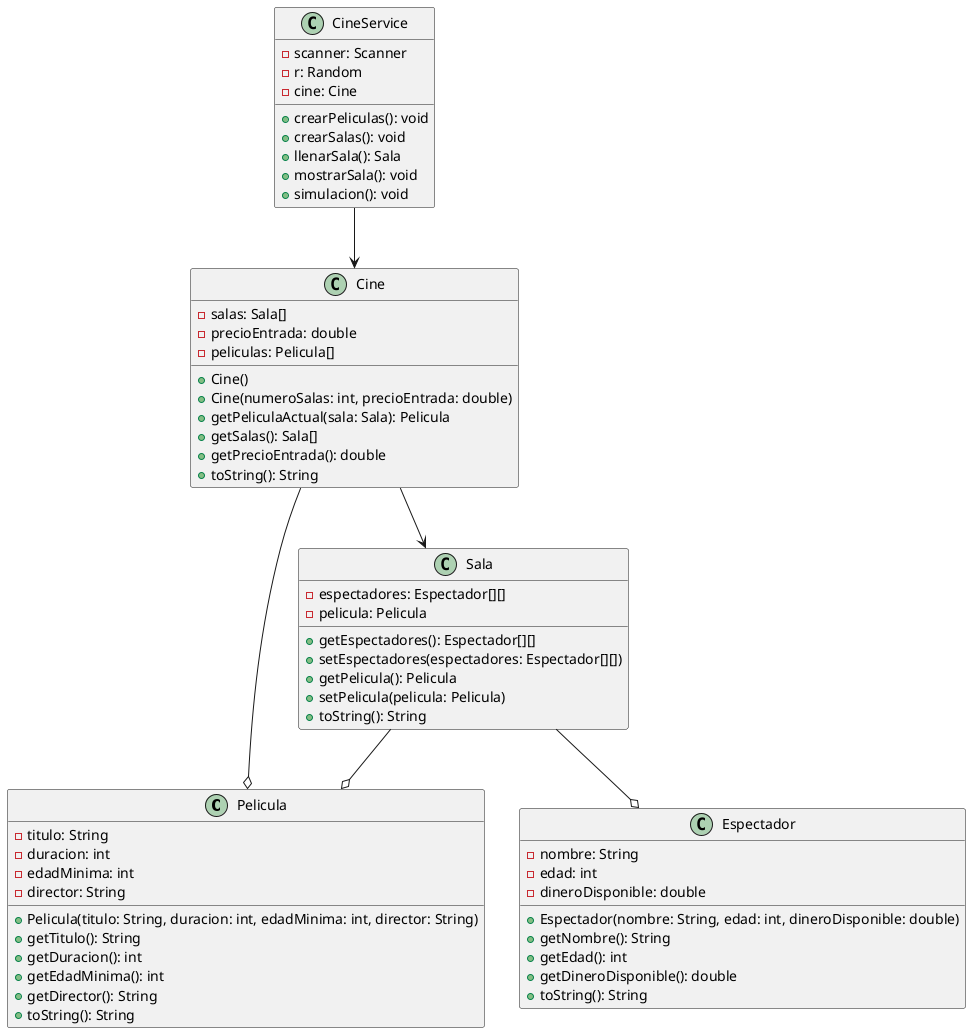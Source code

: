 @startuml
class Pelicula {
    -titulo: String
    -duracion: int
    -edadMinima: int
    -director: String
    +Pelicula(titulo: String, duracion: int, edadMinima: int, director: String)
    +getTitulo(): String
    +getDuracion(): int
    +getEdadMinima(): int
    +getDirector(): String
    +toString(): String
}

class Espectador {
    -nombre: String
    -edad: int
    -dineroDisponible: double
    +Espectador(nombre: String, edad: int, dineroDisponible: double)
    +getNombre(): String
    +getEdad(): int
    +getDineroDisponible(): double
    +toString(): String
}

class Sala {
    -espectadores: Espectador[][]
    -pelicula: Pelicula
    +getEspectadores(): Espectador[][]
    +setEspectadores(espectadores: Espectador[][])
    +getPelicula(): Pelicula
    +setPelicula(pelicula: Pelicula)
    +toString(): String
}

class Cine {
    -salas: Sala[]
    -precioEntrada: double
    -peliculas: Pelicula[]
    +Cine()
    +Cine(numeroSalas: int, precioEntrada: double)
    +getPeliculaActual(sala: Sala): Pelicula
    +getSalas(): Sala[]
    +getPrecioEntrada(): double
    +toString(): String
}

class CineService {
    -scanner: Scanner
    -r: Random
    -cine: Cine
    +crearPeliculas(): void
    +crearSalas(): void
    +llenarSala(): Sala
    +mostrarSala(): void
    +simulacion(): void
}


Sala --o Pelicula
Cine --> Sala
Cine --o Pelicula
Sala --o Espectador
CineService --> Cine

@enduml